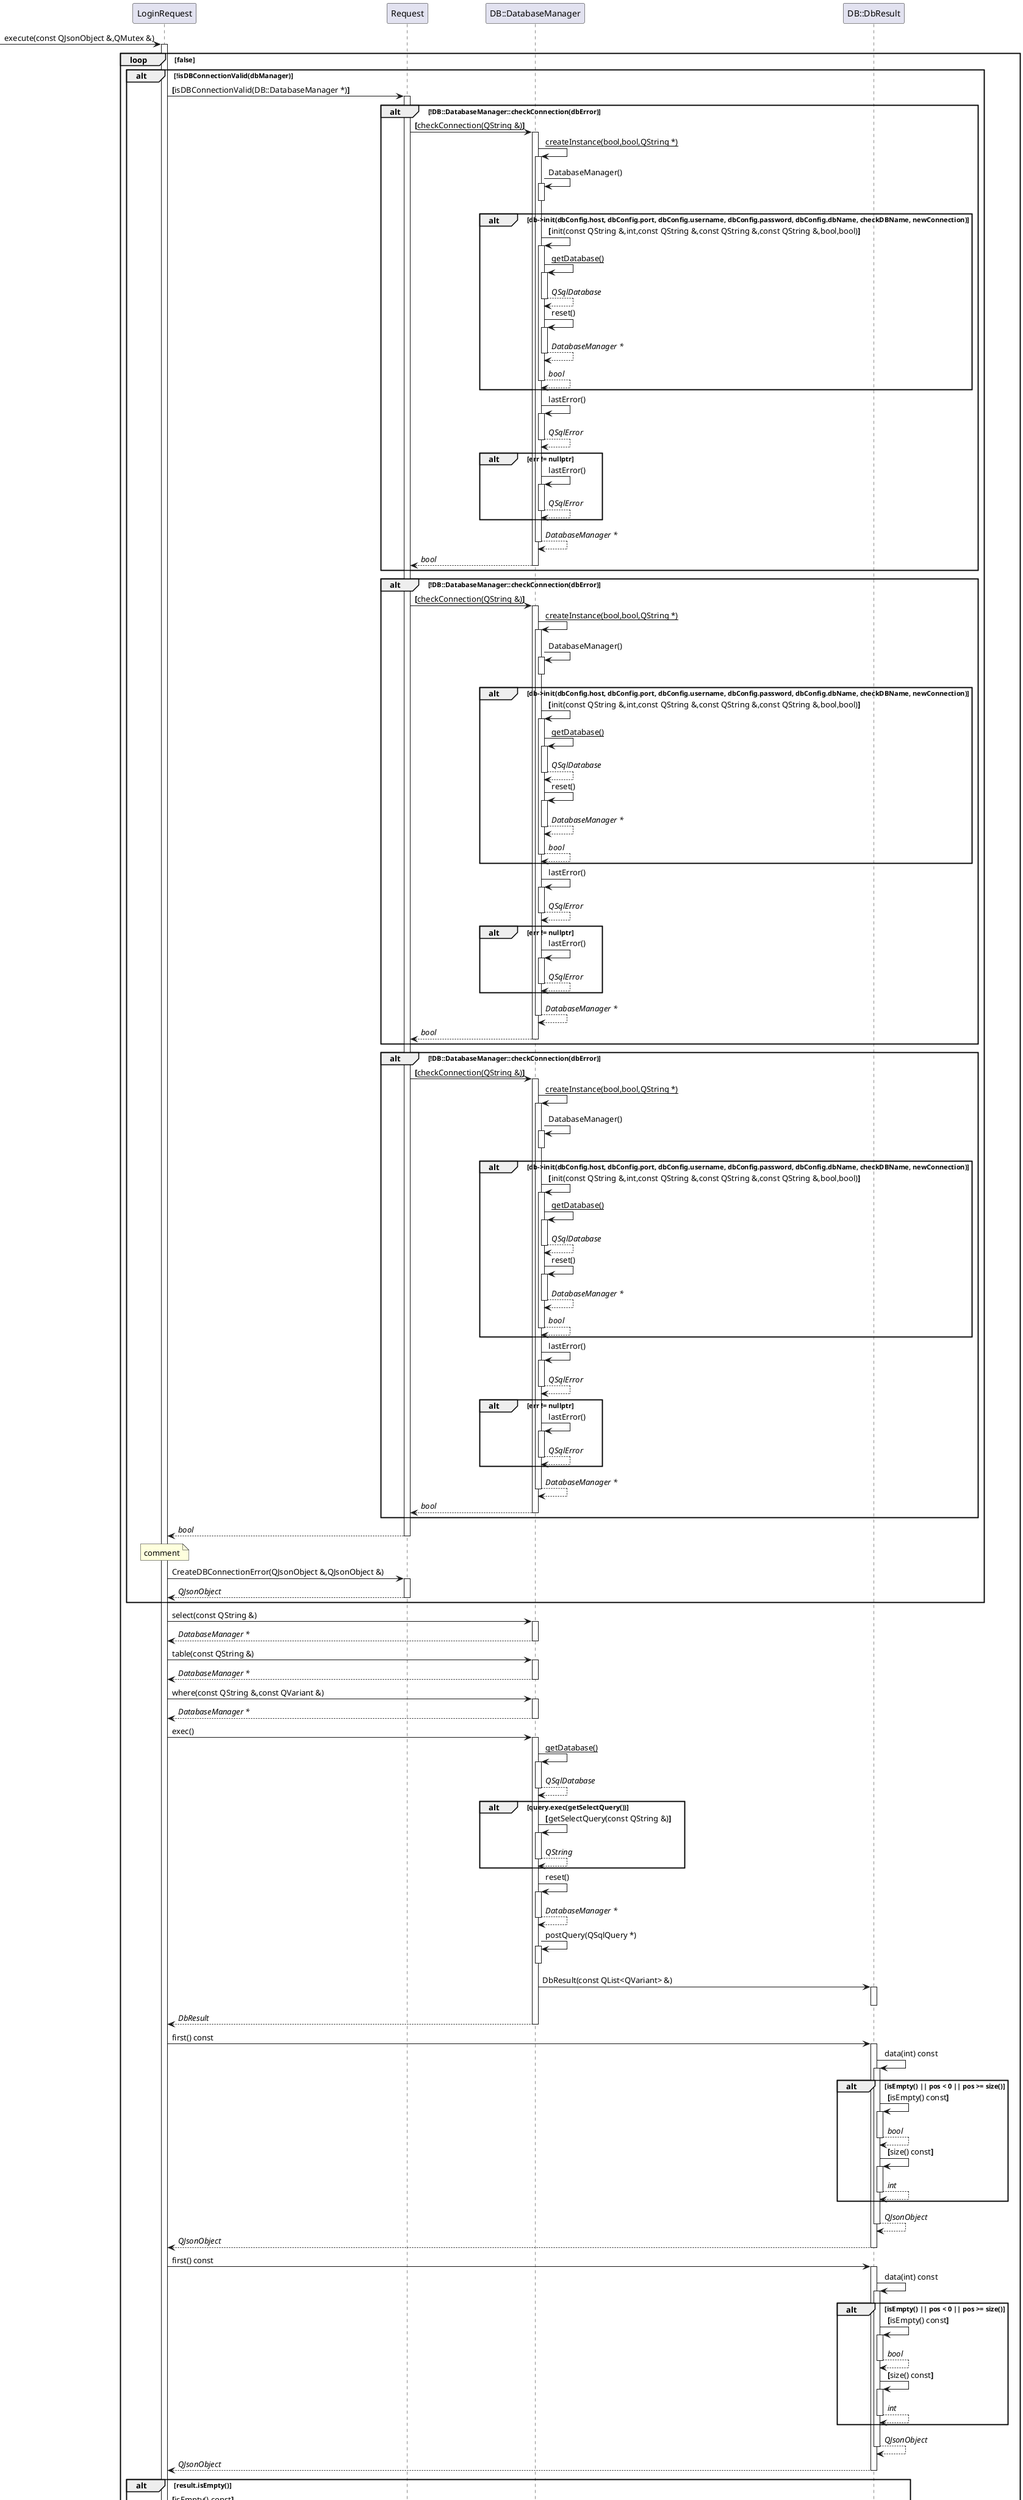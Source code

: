 @startuml
participant "LoginRequest" as C_0001633855435523401023
[-> C_0001633855435523401023 : execute(const QJsonObject &,QMutex &)
activate C_0001633855435523401023
loop false
alt !isDBConnectionValid(dbManager)
participant "Request" as C_0004354387044733077778
C_0001633855435523401023 -> C_0004354387044733077778 : **[**isDBConnectionValid(DB::DatabaseManager *)**]**
activate C_0004354387044733077778
alt !DB::DatabaseManager::checkConnection(dbError)
participant "DB::DatabaseManager" as C_0013573387592128700325
C_0004354387044733077778 -> C_0013573387592128700325 : **[**__checkConnection(QString &)__**]**
activate C_0013573387592128700325
C_0013573387592128700325 -> C_0013573387592128700325 : __createInstance(bool,bool,QString *)__
activate C_0013573387592128700325
C_0013573387592128700325 -> C_0013573387592128700325 : DatabaseManager()
activate C_0013573387592128700325
deactivate C_0013573387592128700325
alt db->init(dbConfig.host, dbConfig.port, dbConfig.username, dbConfig.password, dbConfig.dbName, checkDBName, newConnection)
C_0013573387592128700325 -> C_0013573387592128700325 : **[**init(const QString &,int,const QString &,const QString &,const QString &,bool,bool)**]**
activate C_0013573387592128700325
C_0013573387592128700325 -> C_0013573387592128700325 : __getDatabase()__
activate C_0013573387592128700325
C_0013573387592128700325 --> C_0013573387592128700325 : //QSqlDatabase//
deactivate C_0013573387592128700325
C_0013573387592128700325 -> C_0013573387592128700325 : reset()
activate C_0013573387592128700325
C_0013573387592128700325 --> C_0013573387592128700325 : //DatabaseManager *//
deactivate C_0013573387592128700325
C_0013573387592128700325 --> C_0013573387592128700325 : //bool//
deactivate C_0013573387592128700325
end
C_0013573387592128700325 -> C_0013573387592128700325 : lastError()
activate C_0013573387592128700325
C_0013573387592128700325 --> C_0013573387592128700325 : //QSqlError//
deactivate C_0013573387592128700325
alt err != nullptr
C_0013573387592128700325 -> C_0013573387592128700325 : lastError()
activate C_0013573387592128700325
C_0013573387592128700325 --> C_0013573387592128700325 : //QSqlError//
deactivate C_0013573387592128700325
end
C_0013573387592128700325 --> C_0013573387592128700325 : //DatabaseManager *//
deactivate C_0013573387592128700325
C_0013573387592128700325 --> C_0004354387044733077778 : //bool//
deactivate C_0013573387592128700325
end
alt !DB::DatabaseManager::checkConnection(dbError)
C_0004354387044733077778 -> C_0013573387592128700325 : **[**__checkConnection(QString &)__**]**
activate C_0013573387592128700325
C_0013573387592128700325 -> C_0013573387592128700325 : __createInstance(bool,bool,QString *)__
activate C_0013573387592128700325
C_0013573387592128700325 -> C_0013573387592128700325 : DatabaseManager()
activate C_0013573387592128700325
deactivate C_0013573387592128700325
alt db->init(dbConfig.host, dbConfig.port, dbConfig.username, dbConfig.password, dbConfig.dbName, checkDBName, newConnection)
C_0013573387592128700325 -> C_0013573387592128700325 : **[**init(const QString &,int,const QString &,const QString &,const QString &,bool,bool)**]**
activate C_0013573387592128700325
C_0013573387592128700325 -> C_0013573387592128700325 : __getDatabase()__
activate C_0013573387592128700325
C_0013573387592128700325 --> C_0013573387592128700325 : //QSqlDatabase//
deactivate C_0013573387592128700325
C_0013573387592128700325 -> C_0013573387592128700325 : reset()
activate C_0013573387592128700325
C_0013573387592128700325 --> C_0013573387592128700325 : //DatabaseManager *//
deactivate C_0013573387592128700325
C_0013573387592128700325 --> C_0013573387592128700325 : //bool//
deactivate C_0013573387592128700325
end
C_0013573387592128700325 -> C_0013573387592128700325 : lastError()
activate C_0013573387592128700325
C_0013573387592128700325 --> C_0013573387592128700325 : //QSqlError//
deactivate C_0013573387592128700325
alt err != nullptr
C_0013573387592128700325 -> C_0013573387592128700325 : lastError()
activate C_0013573387592128700325
C_0013573387592128700325 --> C_0013573387592128700325 : //QSqlError//
deactivate C_0013573387592128700325
end
C_0013573387592128700325 --> C_0013573387592128700325 : //DatabaseManager *//
deactivate C_0013573387592128700325
C_0013573387592128700325 --> C_0004354387044733077778 : //bool//
deactivate C_0013573387592128700325
end
alt !DB::DatabaseManager::checkConnection(dbError)
C_0004354387044733077778 -> C_0013573387592128700325 : **[**__checkConnection(QString &)__**]**
activate C_0013573387592128700325
C_0013573387592128700325 -> C_0013573387592128700325 : __createInstance(bool,bool,QString *)__
activate C_0013573387592128700325
C_0013573387592128700325 -> C_0013573387592128700325 : DatabaseManager()
activate C_0013573387592128700325
deactivate C_0013573387592128700325
alt db->init(dbConfig.host, dbConfig.port, dbConfig.username, dbConfig.password, dbConfig.dbName, checkDBName, newConnection)
C_0013573387592128700325 -> C_0013573387592128700325 : **[**init(const QString &,int,const QString &,const QString &,const QString &,bool,bool)**]**
activate C_0013573387592128700325
C_0013573387592128700325 -> C_0013573387592128700325 : __getDatabase()__
activate C_0013573387592128700325
C_0013573387592128700325 --> C_0013573387592128700325 : //QSqlDatabase//
deactivate C_0013573387592128700325
C_0013573387592128700325 -> C_0013573387592128700325 : reset()
activate C_0013573387592128700325
C_0013573387592128700325 --> C_0013573387592128700325 : //DatabaseManager *//
deactivate C_0013573387592128700325
C_0013573387592128700325 --> C_0013573387592128700325 : //bool//
deactivate C_0013573387592128700325
end
C_0013573387592128700325 -> C_0013573387592128700325 : lastError()
activate C_0013573387592128700325
C_0013573387592128700325 --> C_0013573387592128700325 : //QSqlError//
deactivate C_0013573387592128700325
alt err != nullptr
C_0013573387592128700325 -> C_0013573387592128700325 : lastError()
activate C_0013573387592128700325
C_0013573387592128700325 --> C_0013573387592128700325 : //QSqlError//
deactivate C_0013573387592128700325
end
C_0013573387592128700325 --> C_0013573387592128700325 : //DatabaseManager *//
deactivate C_0013573387592128700325
C_0013573387592128700325 --> C_0004354387044733077778 : //bool//
deactivate C_0013573387592128700325
end
C_0004354387044733077778 --> C_0001633855435523401023 : //bool//
deactivate C_0004354387044733077778
note over C_0001633855435523401023
comment
end note
C_0001633855435523401023 -> C_0004354387044733077778 : CreateDBConnectionError(QJsonObject &,QJsonObject &)
activate C_0004354387044733077778
C_0004354387044733077778 --> C_0001633855435523401023 : //QJsonObject//
deactivate C_0004354387044733077778
end
C_0001633855435523401023 -> C_0013573387592128700325 : select(const QString &)
activate C_0013573387592128700325
C_0013573387592128700325 --> C_0001633855435523401023 : //DatabaseManager *//
deactivate C_0013573387592128700325
C_0001633855435523401023 -> C_0013573387592128700325 : table(const QString &)
activate C_0013573387592128700325
C_0013573387592128700325 --> C_0001633855435523401023 : //DatabaseManager *//
deactivate C_0013573387592128700325
C_0001633855435523401023 -> C_0013573387592128700325 : where(const QString &,const QVariant &)
activate C_0013573387592128700325
C_0013573387592128700325 --> C_0001633855435523401023 : //DatabaseManager *//
deactivate C_0013573387592128700325
C_0001633855435523401023 -> C_0013573387592128700325 : exec()
activate C_0013573387592128700325
C_0013573387592128700325 -> C_0013573387592128700325 : __getDatabase()__
activate C_0013573387592128700325
C_0013573387592128700325 --> C_0013573387592128700325 : //QSqlDatabase//
deactivate C_0013573387592128700325
alt query.exec(getSelectQuery())
C_0013573387592128700325 -> C_0013573387592128700325 : **[**getSelectQuery(const QString &)**]**
activate C_0013573387592128700325
C_0013573387592128700325 --> C_0013573387592128700325 : //QString//
deactivate C_0013573387592128700325
end
C_0013573387592128700325 -> C_0013573387592128700325 : reset()
activate C_0013573387592128700325
C_0013573387592128700325 --> C_0013573387592128700325 : //DatabaseManager *//
deactivate C_0013573387592128700325
C_0013573387592128700325 -> C_0013573387592128700325 : postQuery(QSqlQuery *)
activate C_0013573387592128700325
deactivate C_0013573387592128700325
participant "DB::DbResult" as C_0006960484039840119316
C_0013573387592128700325 -> C_0006960484039840119316 : DbResult(const QList<QVariant> &)
activate C_0006960484039840119316
deactivate C_0006960484039840119316
C_0013573387592128700325 --> C_0001633855435523401023 : //DbResult//
deactivate C_0013573387592128700325
C_0001633855435523401023 -> C_0006960484039840119316 : first() const
activate C_0006960484039840119316
C_0006960484039840119316 -> C_0006960484039840119316 : data(int) const
activate C_0006960484039840119316
alt isEmpty() || pos < 0 || pos >= size()
C_0006960484039840119316 -> C_0006960484039840119316 : **[**isEmpty() const**]**
activate C_0006960484039840119316
C_0006960484039840119316 --> C_0006960484039840119316 : //bool//
deactivate C_0006960484039840119316
C_0006960484039840119316 -> C_0006960484039840119316 : **[**size() const**]**
activate C_0006960484039840119316
C_0006960484039840119316 --> C_0006960484039840119316 : //int//
deactivate C_0006960484039840119316
end
C_0006960484039840119316 --> C_0006960484039840119316 : //QJsonObject//
deactivate C_0006960484039840119316
C_0006960484039840119316 --> C_0001633855435523401023 : //QJsonObject//
deactivate C_0006960484039840119316
C_0001633855435523401023 -> C_0006960484039840119316 : first() const
activate C_0006960484039840119316
C_0006960484039840119316 -> C_0006960484039840119316 : data(int) const
activate C_0006960484039840119316
alt isEmpty() || pos < 0 || pos >= size()
C_0006960484039840119316 -> C_0006960484039840119316 : **[**isEmpty() const**]**
activate C_0006960484039840119316
C_0006960484039840119316 --> C_0006960484039840119316 : //bool//
deactivate C_0006960484039840119316
C_0006960484039840119316 -> C_0006960484039840119316 : **[**size() const**]**
activate C_0006960484039840119316
C_0006960484039840119316 --> C_0006960484039840119316 : //int//
deactivate C_0006960484039840119316
end
C_0006960484039840119316 --> C_0006960484039840119316 : //QJsonObject//
deactivate C_0006960484039840119316
C_0006960484039840119316 --> C_0001633855435523401023 : //QJsonObject//
deactivate C_0006960484039840119316
alt result.isEmpty()
C_0001633855435523401023 -> C_0006960484039840119316 : **[**isEmpty() const**]**
activate C_0006960484039840119316
C_0006960484039840119316 --> C_0001633855435523401023 : //bool//
deactivate C_0006960484039840119316
C_0001633855435523401023 -> C_0004354387044733077778 : CreateErrorResponse(QJsonObject &,QJsonObject &,QString)
activate C_0004354387044733077778
C_0004354387044733077778 --> C_0001633855435523401023 : //QJsonObject//
deactivate C_0004354387044733077778
end
C_0001633855435523401023 -> C_0013573387592128700325 : select(const QString &)
activate C_0013573387592128700325
C_0013573387592128700325 --> C_0001633855435523401023 : //DatabaseManager *//
deactivate C_0013573387592128700325
C_0001633855435523401023 -> C_0013573387592128700325 : table(const QString &)
activate C_0013573387592128700325
C_0013573387592128700325 --> C_0001633855435523401023 : //DatabaseManager *//
deactivate C_0013573387592128700325
C_0001633855435523401023 -> C_0013573387592128700325 : where(const QString &,const QVariant &)
activate C_0013573387592128700325
C_0013573387592128700325 --> C_0001633855435523401023 : //DatabaseManager *//
deactivate C_0013573387592128700325
C_0001633855435523401023 -> C_0013573387592128700325 : exec()
activate C_0013573387592128700325
C_0013573387592128700325 -> C_0013573387592128700325 : __getDatabase()__
activate C_0013573387592128700325
C_0013573387592128700325 --> C_0013573387592128700325 : //QSqlDatabase//
deactivate C_0013573387592128700325
alt query.exec(getSelectQuery())
C_0013573387592128700325 -> C_0013573387592128700325 : **[**getSelectQuery(const QString &)**]**
activate C_0013573387592128700325
C_0013573387592128700325 --> C_0013573387592128700325 : //QString//
deactivate C_0013573387592128700325
end
C_0013573387592128700325 -> C_0013573387592128700325 : reset()
activate C_0013573387592128700325
C_0013573387592128700325 --> C_0013573387592128700325 : //DatabaseManager *//
deactivate C_0013573387592128700325
C_0013573387592128700325 -> C_0013573387592128700325 : postQuery(QSqlQuery *)
activate C_0013573387592128700325
deactivate C_0013573387592128700325
C_0013573387592128700325 -> C_0006960484039840119316 : DbResult(const QList<QVariant> &)
activate C_0006960484039840119316
deactivate C_0006960484039840119316
C_0013573387592128700325 --> C_0001633855435523401023 : //DbResult//
deactivate C_0013573387592128700325
alt result.first().value("password").toString() != password
C_0001633855435523401023 -> C_0006960484039840119316 : **[**first() const**]**
activate C_0006960484039840119316
C_0006960484039840119316 -> C_0006960484039840119316 : data(int) const
activate C_0006960484039840119316
alt isEmpty() || pos < 0 || pos >= size()
C_0006960484039840119316 -> C_0006960484039840119316 : **[**isEmpty() const**]**
activate C_0006960484039840119316
C_0006960484039840119316 --> C_0006960484039840119316 : //bool//
deactivate C_0006960484039840119316
C_0006960484039840119316 -> C_0006960484039840119316 : **[**size() const**]**
activate C_0006960484039840119316
C_0006960484039840119316 --> C_0006960484039840119316 : //int//
deactivate C_0006960484039840119316
end
C_0006960484039840119316 --> C_0006960484039840119316 : //QJsonObject//
deactivate C_0006960484039840119316
C_0006960484039840119316 --> C_0001633855435523401023 : //QJsonObject//
deactivate C_0006960484039840119316
C_0001633855435523401023 -> C_0004354387044733077778 : CreateErrorResponse(QJsonObject &,QJsonObject &,QString)
activate C_0004354387044733077778
C_0004354387044733077778 --> C_0001633855435523401023 : //QJsonObject//
deactivate C_0004354387044733077778
end
end
loop false
alt !isDBConnectionValid(dbManager)
C_0001633855435523401023 -> C_0004354387044733077778 : **[**isDBConnectionValid(DB::DatabaseManager *)**]**
activate C_0004354387044733077778
alt !DB::DatabaseManager::checkConnection(dbError)
C_0004354387044733077778 -> C_0013573387592128700325 : **[**__checkConnection(QString &)__**]**
activate C_0013573387592128700325
C_0013573387592128700325 -> C_0013573387592128700325 : __createInstance(bool,bool,QString *)__
activate C_0013573387592128700325
C_0013573387592128700325 -> C_0013573387592128700325 : DatabaseManager()
activate C_0013573387592128700325
deactivate C_0013573387592128700325
alt db->init(dbConfig.host, dbConfig.port, dbConfig.username, dbConfig.password, dbConfig.dbName, checkDBName, newConnection)
C_0013573387592128700325 -> C_0013573387592128700325 : **[**init(const QString &,int,const QString &,const QString &,const QString &,bool,bool)**]**
activate C_0013573387592128700325
C_0013573387592128700325 -> C_0013573387592128700325 : __getDatabase()__
activate C_0013573387592128700325
C_0013573387592128700325 --> C_0013573387592128700325 : //QSqlDatabase//
deactivate C_0013573387592128700325
C_0013573387592128700325 -> C_0013573387592128700325 : reset()
activate C_0013573387592128700325
C_0013573387592128700325 --> C_0013573387592128700325 : //DatabaseManager *//
deactivate C_0013573387592128700325
C_0013573387592128700325 --> C_0013573387592128700325 : //bool//
deactivate C_0013573387592128700325
end
C_0013573387592128700325 -> C_0013573387592128700325 : lastError()
activate C_0013573387592128700325
C_0013573387592128700325 --> C_0013573387592128700325 : //QSqlError//
deactivate C_0013573387592128700325
alt err != nullptr
C_0013573387592128700325 -> C_0013573387592128700325 : lastError()
activate C_0013573387592128700325
C_0013573387592128700325 --> C_0013573387592128700325 : //QSqlError//
deactivate C_0013573387592128700325
end
C_0013573387592128700325 --> C_0013573387592128700325 : //DatabaseManager *//
deactivate C_0013573387592128700325
C_0013573387592128700325 --> C_0004354387044733077778 : //bool//
deactivate C_0013573387592128700325
end
alt !DB::DatabaseManager::checkConnection(dbError)
C_0004354387044733077778 -> C_0013573387592128700325 : **[**__checkConnection(QString &)__**]**
activate C_0013573387592128700325
C_0013573387592128700325 -> C_0013573387592128700325 : __createInstance(bool,bool,QString *)__
activate C_0013573387592128700325
C_0013573387592128700325 -> C_0013573387592128700325 : DatabaseManager()
activate C_0013573387592128700325
deactivate C_0013573387592128700325
alt db->init(dbConfig.host, dbConfig.port, dbConfig.username, dbConfig.password, dbConfig.dbName, checkDBName, newConnection)
C_0013573387592128700325 -> C_0013573387592128700325 : **[**init(const QString &,int,const QString &,const QString &,const QString &,bool,bool)**]**
activate C_0013573387592128700325
C_0013573387592128700325 -> C_0013573387592128700325 : __getDatabase()__
activate C_0013573387592128700325
C_0013573387592128700325 --> C_0013573387592128700325 : //QSqlDatabase//
deactivate C_0013573387592128700325
C_0013573387592128700325 -> C_0013573387592128700325 : reset()
activate C_0013573387592128700325
C_0013573387592128700325 --> C_0013573387592128700325 : //DatabaseManager *//
deactivate C_0013573387592128700325
C_0013573387592128700325 --> C_0013573387592128700325 : //bool//
deactivate C_0013573387592128700325
end
C_0013573387592128700325 -> C_0013573387592128700325 : lastError()
activate C_0013573387592128700325
C_0013573387592128700325 --> C_0013573387592128700325 : //QSqlError//
deactivate C_0013573387592128700325
alt err != nullptr
C_0013573387592128700325 -> C_0013573387592128700325 : lastError()
activate C_0013573387592128700325
C_0013573387592128700325 --> C_0013573387592128700325 : //QSqlError//
deactivate C_0013573387592128700325
end
C_0013573387592128700325 --> C_0013573387592128700325 : //DatabaseManager *//
deactivate C_0013573387592128700325
C_0013573387592128700325 --> C_0004354387044733077778 : //bool//
deactivate C_0013573387592128700325
end
alt !DB::DatabaseManager::checkConnection(dbError)
C_0004354387044733077778 -> C_0013573387592128700325 : **[**__checkConnection(QString &)__**]**
activate C_0013573387592128700325
C_0013573387592128700325 -> C_0013573387592128700325 : __createInstance(bool,bool,QString *)__
activate C_0013573387592128700325
C_0013573387592128700325 -> C_0013573387592128700325 : DatabaseManager()
activate C_0013573387592128700325
deactivate C_0013573387592128700325
alt db->init(dbConfig.host, dbConfig.port, dbConfig.username, dbConfig.password, dbConfig.dbName, checkDBName, newConnection)
C_0013573387592128700325 -> C_0013573387592128700325 : **[**init(const QString &,int,const QString &,const QString &,const QString &,bool,bool)**]**
activate C_0013573387592128700325
C_0013573387592128700325 -> C_0013573387592128700325 : __getDatabase()__
activate C_0013573387592128700325
C_0013573387592128700325 --> C_0013573387592128700325 : //QSqlDatabase//
deactivate C_0013573387592128700325
C_0013573387592128700325 -> C_0013573387592128700325 : reset()
activate C_0013573387592128700325
C_0013573387592128700325 --> C_0013573387592128700325 : //DatabaseManager *//
deactivate C_0013573387592128700325
C_0013573387592128700325 --> C_0013573387592128700325 : //bool//
deactivate C_0013573387592128700325
end
C_0013573387592128700325 -> C_0013573387592128700325 : lastError()
activate C_0013573387592128700325
C_0013573387592128700325 --> C_0013573387592128700325 : //QSqlError//
deactivate C_0013573387592128700325
alt err != nullptr
C_0013573387592128700325 -> C_0013573387592128700325 : lastError()
activate C_0013573387592128700325
C_0013573387592128700325 --> C_0013573387592128700325 : //QSqlError//
deactivate C_0013573387592128700325
end
C_0013573387592128700325 --> C_0013573387592128700325 : //DatabaseManager *//
deactivate C_0013573387592128700325
C_0013573387592128700325 --> C_0004354387044733077778 : //bool//
deactivate C_0013573387592128700325
end
C_0004354387044733077778 --> C_0001633855435523401023 : //bool//
deactivate C_0004354387044733077778
note over C_0001633855435523401023
comment
end note
C_0001633855435523401023 -> C_0004354387044733077778 : CreateDBConnectionError(QJsonObject &,QJsonObject &)
activate C_0004354387044733077778
C_0004354387044733077778 --> C_0001633855435523401023 : //QJsonObject//
deactivate C_0004354387044733077778
end
C_0001633855435523401023 -> C_0013573387592128700325 : select(const QString &)
activate C_0013573387592128700325
C_0013573387592128700325 --> C_0001633855435523401023 : //DatabaseManager *//
deactivate C_0013573387592128700325
C_0001633855435523401023 -> C_0013573387592128700325 : table(const QString &)
activate C_0013573387592128700325
C_0013573387592128700325 --> C_0001633855435523401023 : //DatabaseManager *//
deactivate C_0013573387592128700325
C_0001633855435523401023 -> C_0013573387592128700325 : where(const QString &,const QVariant &)
activate C_0013573387592128700325
C_0013573387592128700325 --> C_0001633855435523401023 : //DatabaseManager *//
deactivate C_0013573387592128700325
C_0001633855435523401023 -> C_0013573387592128700325 : exec()
activate C_0013573387592128700325
C_0013573387592128700325 -> C_0013573387592128700325 : __getDatabase()__
activate C_0013573387592128700325
C_0013573387592128700325 --> C_0013573387592128700325 : //QSqlDatabase//
deactivate C_0013573387592128700325
alt query.exec(getSelectQuery())
C_0013573387592128700325 -> C_0013573387592128700325 : **[**getSelectQuery(const QString &)**]**
activate C_0013573387592128700325
C_0013573387592128700325 --> C_0013573387592128700325 : //QString//
deactivate C_0013573387592128700325
end
C_0013573387592128700325 -> C_0013573387592128700325 : reset()
activate C_0013573387592128700325
C_0013573387592128700325 --> C_0013573387592128700325 : //DatabaseManager *//
deactivate C_0013573387592128700325
C_0013573387592128700325 -> C_0013573387592128700325 : postQuery(QSqlQuery *)
activate C_0013573387592128700325
deactivate C_0013573387592128700325
C_0013573387592128700325 -> C_0006960484039840119316 : DbResult(const QList<QVariant> &)
activate C_0006960484039840119316
deactivate C_0006960484039840119316
C_0013573387592128700325 --> C_0001633855435523401023 : //DbResult//
deactivate C_0013573387592128700325
C_0001633855435523401023 -> C_0006960484039840119316 : first() const
activate C_0006960484039840119316
C_0006960484039840119316 -> C_0006960484039840119316 : data(int) const
activate C_0006960484039840119316
alt isEmpty() || pos < 0 || pos >= size()
C_0006960484039840119316 -> C_0006960484039840119316 : **[**isEmpty() const**]**
activate C_0006960484039840119316
C_0006960484039840119316 --> C_0006960484039840119316 : //bool//
deactivate C_0006960484039840119316
C_0006960484039840119316 -> C_0006960484039840119316 : **[**size() const**]**
activate C_0006960484039840119316
C_0006960484039840119316 --> C_0006960484039840119316 : //int//
deactivate C_0006960484039840119316
end
C_0006960484039840119316 --> C_0006960484039840119316 : //QJsonObject//
deactivate C_0006960484039840119316
C_0006960484039840119316 --> C_0001633855435523401023 : //QJsonObject//
deactivate C_0006960484039840119316
C_0001633855435523401023 -> C_0006960484039840119316 : first() const
activate C_0006960484039840119316
C_0006960484039840119316 -> C_0006960484039840119316 : data(int) const
activate C_0006960484039840119316
alt isEmpty() || pos < 0 || pos >= size()
C_0006960484039840119316 -> C_0006960484039840119316 : **[**isEmpty() const**]**
activate C_0006960484039840119316
C_0006960484039840119316 --> C_0006960484039840119316 : //bool//
deactivate C_0006960484039840119316
C_0006960484039840119316 -> C_0006960484039840119316 : **[**size() const**]**
activate C_0006960484039840119316
C_0006960484039840119316 --> C_0006960484039840119316 : //int//
deactivate C_0006960484039840119316
end
C_0006960484039840119316 --> C_0006960484039840119316 : //QJsonObject//
deactivate C_0006960484039840119316
C_0006960484039840119316 --> C_0001633855435523401023 : //QJsonObject//
deactivate C_0006960484039840119316
alt result.isEmpty()
C_0001633855435523401023 -> C_0006960484039840119316 : **[**isEmpty() const**]**
activate C_0006960484039840119316
C_0006960484039840119316 --> C_0001633855435523401023 : //bool//
deactivate C_0006960484039840119316
C_0001633855435523401023 -> C_0004354387044733077778 : CreateErrorResponse(QJsonObject &,QJsonObject &,QString)
activate C_0004354387044733077778
C_0004354387044733077778 --> C_0001633855435523401023 : //QJsonObject//
deactivate C_0004354387044733077778
end
C_0001633855435523401023 -> C_0013573387592128700325 : select(const QString &)
activate C_0013573387592128700325
C_0013573387592128700325 --> C_0001633855435523401023 : //DatabaseManager *//
deactivate C_0013573387592128700325
C_0001633855435523401023 -> C_0013573387592128700325 : table(const QString &)
activate C_0013573387592128700325
C_0013573387592128700325 --> C_0001633855435523401023 : //DatabaseManager *//
deactivate C_0013573387592128700325
C_0001633855435523401023 -> C_0013573387592128700325 : where(const QString &,const QVariant &)
activate C_0013573387592128700325
C_0013573387592128700325 --> C_0001633855435523401023 : //DatabaseManager *//
deactivate C_0013573387592128700325
C_0001633855435523401023 -> C_0013573387592128700325 : exec()
activate C_0013573387592128700325
C_0013573387592128700325 -> C_0013573387592128700325 : __getDatabase()__
activate C_0013573387592128700325
C_0013573387592128700325 --> C_0013573387592128700325 : //QSqlDatabase//
deactivate C_0013573387592128700325
alt query.exec(getSelectQuery())
C_0013573387592128700325 -> C_0013573387592128700325 : **[**getSelectQuery(const QString &)**]**
activate C_0013573387592128700325
C_0013573387592128700325 --> C_0013573387592128700325 : //QString//
deactivate C_0013573387592128700325
end
C_0013573387592128700325 -> C_0013573387592128700325 : reset()
activate C_0013573387592128700325
C_0013573387592128700325 --> C_0013573387592128700325 : //DatabaseManager *//
deactivate C_0013573387592128700325
C_0013573387592128700325 -> C_0013573387592128700325 : postQuery(QSqlQuery *)
activate C_0013573387592128700325
deactivate C_0013573387592128700325
C_0013573387592128700325 -> C_0006960484039840119316 : DbResult(const QList<QVariant> &)
activate C_0006960484039840119316
deactivate C_0006960484039840119316
C_0013573387592128700325 --> C_0001633855435523401023 : //DbResult//
deactivate C_0013573387592128700325
alt result.first().value("password").toString() != password
C_0001633855435523401023 -> C_0006960484039840119316 : **[**first() const**]**
activate C_0006960484039840119316
C_0006960484039840119316 -> C_0006960484039840119316 : data(int) const
activate C_0006960484039840119316
alt isEmpty() || pos < 0 || pos >= size()
C_0006960484039840119316 -> C_0006960484039840119316 : **[**isEmpty() const**]**
activate C_0006960484039840119316
C_0006960484039840119316 --> C_0006960484039840119316 : //bool//
deactivate C_0006960484039840119316
C_0006960484039840119316 -> C_0006960484039840119316 : **[**size() const**]**
activate C_0006960484039840119316
C_0006960484039840119316 --> C_0006960484039840119316 : //int//
deactivate C_0006960484039840119316
end
C_0006960484039840119316 --> C_0006960484039840119316 : //QJsonObject//
deactivate C_0006960484039840119316
C_0006960484039840119316 --> C_0001633855435523401023 : //QJsonObject//
deactivate C_0006960484039840119316
C_0001633855435523401023 -> C_0004354387044733077778 : CreateErrorResponse(QJsonObject &,QJsonObject &,QString)
activate C_0004354387044733077778
C_0004354387044733077778 --> C_0001633855435523401023 : //QJsonObject//
deactivate C_0004354387044733077778
end
end
loop false
alt !isDBConnectionValid(dbManager)
C_0001633855435523401023 -> C_0004354387044733077778 : **[**isDBConnectionValid(DB::DatabaseManager *)**]**
activate C_0004354387044733077778
alt !DB::DatabaseManager::checkConnection(dbError)
C_0004354387044733077778 -> C_0013573387592128700325 : **[**__checkConnection(QString &)__**]**
activate C_0013573387592128700325
C_0013573387592128700325 -> C_0013573387592128700325 : __createInstance(bool,bool,QString *)__
activate C_0013573387592128700325
C_0013573387592128700325 -> C_0013573387592128700325 : DatabaseManager()
activate C_0013573387592128700325
deactivate C_0013573387592128700325
alt db->init(dbConfig.host, dbConfig.port, dbConfig.username, dbConfig.password, dbConfig.dbName, checkDBName, newConnection)
C_0013573387592128700325 -> C_0013573387592128700325 : **[**init(const QString &,int,const QString &,const QString &,const QString &,bool,bool)**]**
activate C_0013573387592128700325
C_0013573387592128700325 -> C_0013573387592128700325 : __getDatabase()__
activate C_0013573387592128700325
C_0013573387592128700325 --> C_0013573387592128700325 : //QSqlDatabase//
deactivate C_0013573387592128700325
C_0013573387592128700325 -> C_0013573387592128700325 : reset()
activate C_0013573387592128700325
C_0013573387592128700325 --> C_0013573387592128700325 : //DatabaseManager *//
deactivate C_0013573387592128700325
C_0013573387592128700325 --> C_0013573387592128700325 : //bool//
deactivate C_0013573387592128700325
end
C_0013573387592128700325 -> C_0013573387592128700325 : lastError()
activate C_0013573387592128700325
C_0013573387592128700325 --> C_0013573387592128700325 : //QSqlError//
deactivate C_0013573387592128700325
alt err != nullptr
C_0013573387592128700325 -> C_0013573387592128700325 : lastError()
activate C_0013573387592128700325
C_0013573387592128700325 --> C_0013573387592128700325 : //QSqlError//
deactivate C_0013573387592128700325
end
C_0013573387592128700325 --> C_0013573387592128700325 : //DatabaseManager *//
deactivate C_0013573387592128700325
C_0013573387592128700325 --> C_0004354387044733077778 : //bool//
deactivate C_0013573387592128700325
end
alt !DB::DatabaseManager::checkConnection(dbError)
C_0004354387044733077778 -> C_0013573387592128700325 : **[**__checkConnection(QString &)__**]**
activate C_0013573387592128700325
C_0013573387592128700325 -> C_0013573387592128700325 : __createInstance(bool,bool,QString *)__
activate C_0013573387592128700325
C_0013573387592128700325 -> C_0013573387592128700325 : DatabaseManager()
activate C_0013573387592128700325
deactivate C_0013573387592128700325
alt db->init(dbConfig.host, dbConfig.port, dbConfig.username, dbConfig.password, dbConfig.dbName, checkDBName, newConnection)
C_0013573387592128700325 -> C_0013573387592128700325 : **[**init(const QString &,int,const QString &,const QString &,const QString &,bool,bool)**]**
activate C_0013573387592128700325
C_0013573387592128700325 -> C_0013573387592128700325 : __getDatabase()__
activate C_0013573387592128700325
C_0013573387592128700325 --> C_0013573387592128700325 : //QSqlDatabase//
deactivate C_0013573387592128700325
C_0013573387592128700325 -> C_0013573387592128700325 : reset()
activate C_0013573387592128700325
C_0013573387592128700325 --> C_0013573387592128700325 : //DatabaseManager *//
deactivate C_0013573387592128700325
C_0013573387592128700325 --> C_0013573387592128700325 : //bool//
deactivate C_0013573387592128700325
end
C_0013573387592128700325 -> C_0013573387592128700325 : lastError()
activate C_0013573387592128700325
C_0013573387592128700325 --> C_0013573387592128700325 : //QSqlError//
deactivate C_0013573387592128700325
alt err != nullptr
C_0013573387592128700325 -> C_0013573387592128700325 : lastError()
activate C_0013573387592128700325
C_0013573387592128700325 --> C_0013573387592128700325 : //QSqlError//
deactivate C_0013573387592128700325
end
C_0013573387592128700325 --> C_0013573387592128700325 : //DatabaseManager *//
deactivate C_0013573387592128700325
C_0013573387592128700325 --> C_0004354387044733077778 : //bool//
deactivate C_0013573387592128700325
end
alt !DB::DatabaseManager::checkConnection(dbError)
C_0004354387044733077778 -> C_0013573387592128700325 : **[**__checkConnection(QString &)__**]**
activate C_0013573387592128700325
C_0013573387592128700325 -> C_0013573387592128700325 : __createInstance(bool,bool,QString *)__
activate C_0013573387592128700325
C_0013573387592128700325 -> C_0013573387592128700325 : DatabaseManager()
activate C_0013573387592128700325
deactivate C_0013573387592128700325
alt db->init(dbConfig.host, dbConfig.port, dbConfig.username, dbConfig.password, dbConfig.dbName, checkDBName, newConnection)
C_0013573387592128700325 -> C_0013573387592128700325 : **[**init(const QString &,int,const QString &,const QString &,const QString &,bool,bool)**]**
activate C_0013573387592128700325
C_0013573387592128700325 -> C_0013573387592128700325 : __getDatabase()__
activate C_0013573387592128700325
C_0013573387592128700325 --> C_0013573387592128700325 : //QSqlDatabase//
deactivate C_0013573387592128700325
C_0013573387592128700325 -> C_0013573387592128700325 : reset()
activate C_0013573387592128700325
C_0013573387592128700325 --> C_0013573387592128700325 : //DatabaseManager *//
deactivate C_0013573387592128700325
C_0013573387592128700325 --> C_0013573387592128700325 : //bool//
deactivate C_0013573387592128700325
end
C_0013573387592128700325 -> C_0013573387592128700325 : lastError()
activate C_0013573387592128700325
C_0013573387592128700325 --> C_0013573387592128700325 : //QSqlError//
deactivate C_0013573387592128700325
alt err != nullptr
C_0013573387592128700325 -> C_0013573387592128700325 : lastError()
activate C_0013573387592128700325
C_0013573387592128700325 --> C_0013573387592128700325 : //QSqlError//
deactivate C_0013573387592128700325
end
C_0013573387592128700325 --> C_0013573387592128700325 : //DatabaseManager *//
deactivate C_0013573387592128700325
C_0013573387592128700325 --> C_0004354387044733077778 : //bool//
deactivate C_0013573387592128700325
end
C_0004354387044733077778 --> C_0001633855435523401023 : //bool//
deactivate C_0004354387044733077778
note over C_0001633855435523401023
comment
end note
C_0001633855435523401023 -> C_0004354387044733077778 : CreateDBConnectionError(QJsonObject &,QJsonObject &)
activate C_0004354387044733077778
C_0004354387044733077778 --> C_0001633855435523401023 : //QJsonObject//
deactivate C_0004354387044733077778
end
C_0001633855435523401023 -> C_0013573387592128700325 : select(const QString &)
activate C_0013573387592128700325
C_0013573387592128700325 --> C_0001633855435523401023 : //DatabaseManager *//
deactivate C_0013573387592128700325
C_0001633855435523401023 -> C_0013573387592128700325 : table(const QString &)
activate C_0013573387592128700325
C_0013573387592128700325 --> C_0001633855435523401023 : //DatabaseManager *//
deactivate C_0013573387592128700325
C_0001633855435523401023 -> C_0013573387592128700325 : where(const QString &,const QVariant &)
activate C_0013573387592128700325
C_0013573387592128700325 --> C_0001633855435523401023 : //DatabaseManager *//
deactivate C_0013573387592128700325
C_0001633855435523401023 -> C_0013573387592128700325 : exec()
activate C_0013573387592128700325
C_0013573387592128700325 -> C_0013573387592128700325 : __getDatabase()__
activate C_0013573387592128700325
C_0013573387592128700325 --> C_0013573387592128700325 : //QSqlDatabase//
deactivate C_0013573387592128700325
alt query.exec(getSelectQuery())
C_0013573387592128700325 -> C_0013573387592128700325 : **[**getSelectQuery(const QString &)**]**
activate C_0013573387592128700325
C_0013573387592128700325 --> C_0013573387592128700325 : //QString//
deactivate C_0013573387592128700325
end
C_0013573387592128700325 -> C_0013573387592128700325 : reset()
activate C_0013573387592128700325
C_0013573387592128700325 --> C_0013573387592128700325 : //DatabaseManager *//
deactivate C_0013573387592128700325
C_0013573387592128700325 -> C_0013573387592128700325 : postQuery(QSqlQuery *)
activate C_0013573387592128700325
deactivate C_0013573387592128700325
C_0013573387592128700325 -> C_0006960484039840119316 : DbResult(const QList<QVariant> &)
activate C_0006960484039840119316
deactivate C_0006960484039840119316
C_0013573387592128700325 --> C_0001633855435523401023 : //DbResult//
deactivate C_0013573387592128700325
C_0001633855435523401023 -> C_0006960484039840119316 : first() const
activate C_0006960484039840119316
C_0006960484039840119316 -> C_0006960484039840119316 : data(int) const
activate C_0006960484039840119316
alt isEmpty() || pos < 0 || pos >= size()
C_0006960484039840119316 -> C_0006960484039840119316 : **[**isEmpty() const**]**
activate C_0006960484039840119316
C_0006960484039840119316 --> C_0006960484039840119316 : //bool//
deactivate C_0006960484039840119316
C_0006960484039840119316 -> C_0006960484039840119316 : **[**size() const**]**
activate C_0006960484039840119316
C_0006960484039840119316 --> C_0006960484039840119316 : //int//
deactivate C_0006960484039840119316
end
C_0006960484039840119316 --> C_0006960484039840119316 : //QJsonObject//
deactivate C_0006960484039840119316
C_0006960484039840119316 --> C_0001633855435523401023 : //QJsonObject//
deactivate C_0006960484039840119316
C_0001633855435523401023 -> C_0006960484039840119316 : first() const
activate C_0006960484039840119316
C_0006960484039840119316 -> C_0006960484039840119316 : data(int) const
activate C_0006960484039840119316
alt isEmpty() || pos < 0 || pos >= size()
C_0006960484039840119316 -> C_0006960484039840119316 : **[**isEmpty() const**]**
activate C_0006960484039840119316
C_0006960484039840119316 --> C_0006960484039840119316 : //bool//
deactivate C_0006960484039840119316
C_0006960484039840119316 -> C_0006960484039840119316 : **[**size() const**]**
activate C_0006960484039840119316
C_0006960484039840119316 --> C_0006960484039840119316 : //int//
deactivate C_0006960484039840119316
end
C_0006960484039840119316 --> C_0006960484039840119316 : //QJsonObject//
deactivate C_0006960484039840119316
C_0006960484039840119316 --> C_0001633855435523401023 : //QJsonObject//
deactivate C_0006960484039840119316
alt result.isEmpty()
C_0001633855435523401023 -> C_0006960484039840119316 : **[**isEmpty() const**]**
activate C_0006960484039840119316
C_0006960484039840119316 --> C_0001633855435523401023 : //bool//
deactivate C_0006960484039840119316
C_0001633855435523401023 -> C_0004354387044733077778 : CreateErrorResponse(QJsonObject &,QJsonObject &,QString)
activate C_0004354387044733077778
C_0004354387044733077778 --> C_0001633855435523401023 : //QJsonObject//
deactivate C_0004354387044733077778
end
C_0001633855435523401023 -> C_0013573387592128700325 : select(const QString &)
activate C_0013573387592128700325
C_0013573387592128700325 --> C_0001633855435523401023 : //DatabaseManager *//
deactivate C_0013573387592128700325
C_0001633855435523401023 -> C_0013573387592128700325 : table(const QString &)
activate C_0013573387592128700325
C_0013573387592128700325 --> C_0001633855435523401023 : //DatabaseManager *//
deactivate C_0013573387592128700325
C_0001633855435523401023 -> C_0013573387592128700325 : where(const QString &,const QVariant &)
activate C_0013573387592128700325
C_0013573387592128700325 --> C_0001633855435523401023 : //DatabaseManager *//
deactivate C_0013573387592128700325
C_0001633855435523401023 -> C_0013573387592128700325 : exec()
activate C_0013573387592128700325
C_0013573387592128700325 -> C_0013573387592128700325 : __getDatabase()__
activate C_0013573387592128700325
C_0013573387592128700325 --> C_0013573387592128700325 : //QSqlDatabase//
deactivate C_0013573387592128700325
alt query.exec(getSelectQuery())
C_0013573387592128700325 -> C_0013573387592128700325 : **[**getSelectQuery(const QString &)**]**
activate C_0013573387592128700325
C_0013573387592128700325 --> C_0013573387592128700325 : //QString//
deactivate C_0013573387592128700325
end
C_0013573387592128700325 -> C_0013573387592128700325 : reset()
activate C_0013573387592128700325
C_0013573387592128700325 --> C_0013573387592128700325 : //DatabaseManager *//
deactivate C_0013573387592128700325
C_0013573387592128700325 -> C_0013573387592128700325 : postQuery(QSqlQuery *)
activate C_0013573387592128700325
deactivate C_0013573387592128700325
C_0013573387592128700325 -> C_0006960484039840119316 : DbResult(const QList<QVariant> &)
activate C_0006960484039840119316
deactivate C_0006960484039840119316
C_0013573387592128700325 --> C_0001633855435523401023 : //DbResult//
deactivate C_0013573387592128700325
alt result.first().value("password").toString() != password
C_0001633855435523401023 -> C_0006960484039840119316 : **[**first() const**]**
activate C_0006960484039840119316
C_0006960484039840119316 -> C_0006960484039840119316 : data(int) const
activate C_0006960484039840119316
alt isEmpty() || pos < 0 || pos >= size()
C_0006960484039840119316 -> C_0006960484039840119316 : **[**isEmpty() const**]**
activate C_0006960484039840119316
C_0006960484039840119316 --> C_0006960484039840119316 : //bool//
deactivate C_0006960484039840119316
C_0006960484039840119316 -> C_0006960484039840119316 : **[**size() const**]**
activate C_0006960484039840119316
C_0006960484039840119316 --> C_0006960484039840119316 : //int//
deactivate C_0006960484039840119316
end
C_0006960484039840119316 --> C_0006960484039840119316 : //QJsonObject//
deactivate C_0006960484039840119316
C_0006960484039840119316 --> C_0001633855435523401023 : //QJsonObject//
deactivate C_0006960484039840119316
C_0001633855435523401023 -> C_0004354387044733077778 : CreateErrorResponse(QJsonObject &,QJsonObject &,QString)
activate C_0004354387044733077778
C_0004354387044733077778 --> C_0001633855435523401023 : //QJsonObject//
deactivate C_0004354387044733077778
end
end
[<-- C_0001633855435523401023 : //QJsonObject//
deactivate C_0001633855435523401023

'Generated with clang-uml, version 0.5.3
'LLVM version clang version 18.1.1 (https://github.com/llvm/llvm-project.git dba2a75e9c7ef81fe84774ba5eee5e67e01d801a)
@enduml
